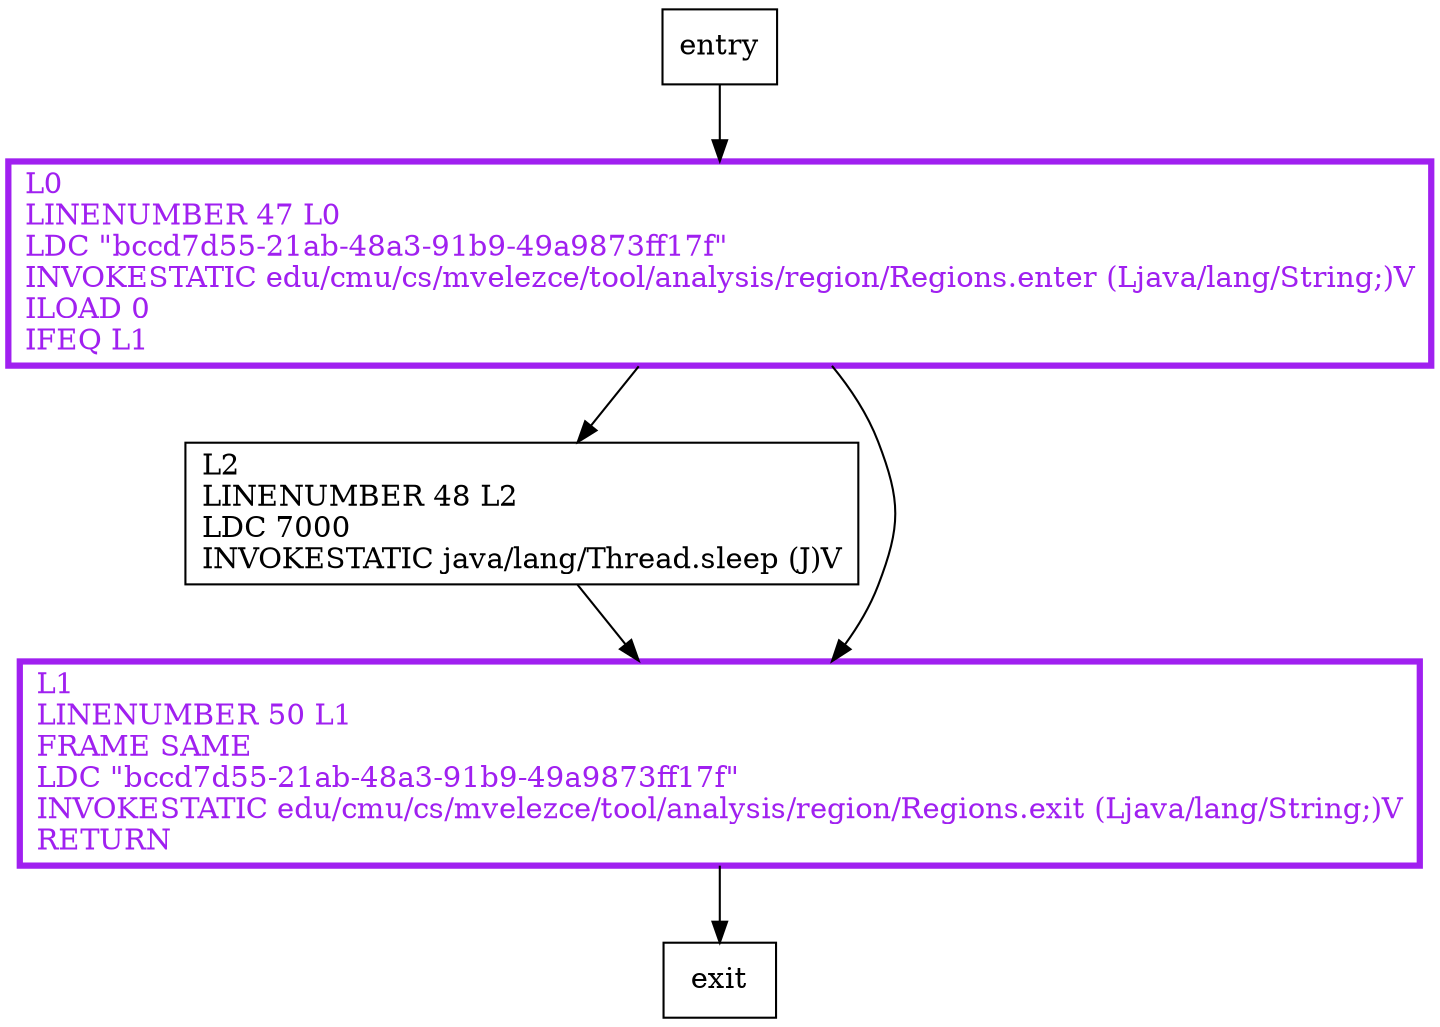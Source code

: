 digraph moo {
node [shape=record];
1832580921 [label="L0\lLINENUMBER 47 L0\lLDC \"bccd7d55-21ab-48a3-91b9-49a9873ff17f\"\lINVOKESTATIC edu/cmu/cs/mvelezce/tool/analysis/region/Regions.enter (Ljava/lang/String;)V\lILOAD 0\lIFEQ L1\l"];
369241501 [label="L2\lLINENUMBER 48 L2\lLDC 7000\lINVOKESTATIC java/lang/Thread.sleep (J)V\l"];
497359413 [label="L1\lLINENUMBER 50 L1\lFRAME SAME\lLDC \"bccd7d55-21ab-48a3-91b9-49a9873ff17f\"\lINVOKESTATIC edu/cmu/cs/mvelezce/tool/analysis/region/Regions.exit (Ljava/lang/String;)V\lRETURN\l"];
entry;
exit;
entry -> 1832580921;
1832580921 -> 369241501;
1832580921 -> 497359413;
369241501 -> 497359413;
497359413 -> exit;
1832580921[fontcolor="purple", penwidth=3, color="purple"];
497359413[fontcolor="purple", penwidth=3, color="purple"];
}
